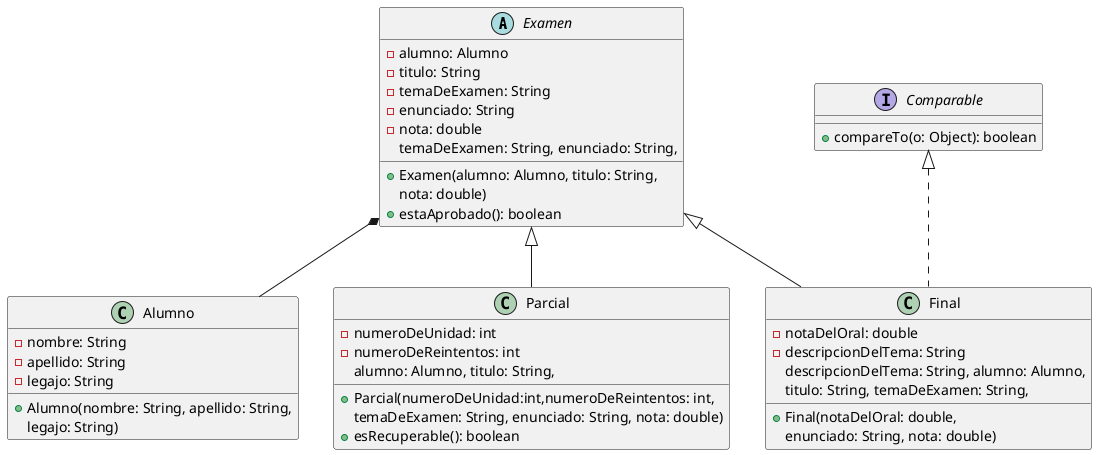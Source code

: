 @startuml
Examen *-- Alumno
Examen <|-- Final
Examen <|-- Parcial
Comparable <|.. Final

abstract class Examen{
- alumno: Alumno
- titulo: String
- temaDeExamen: String
- enunciado: String
- nota: double
+ Examen(alumno: Alumno, titulo: String,
    temaDeExamen: String, enunciado: String,
    nota: double)
+ estaAprobado(): boolean
}

class Alumno {
- nombre: String
- apellido: String
- legajo: String
+ Alumno(nombre: String, apellido: String,
    legajo: String)
}

class Parcial{
- numeroDeUnidad: int
- numeroDeReintentos: int
+ Parcial(numeroDeUnidad:int,numeroDeReintentos: int,
    alumno: Alumno, titulo: String,
    temaDeExamen: String, enunciado: String, nota: double)
+ esRecuperable(): boolean
}

class Final{
- notaDelOral: double
- descripcionDelTema: String
+ Final(notaDelOral: double,
    descripcionDelTema: String, alumno: Alumno,
    titulo: String, temaDeExamen: String,
    enunciado: String, nota: double)
}

interface Comparable{
+ compareTo(o: Object): boolean
}

@enduml